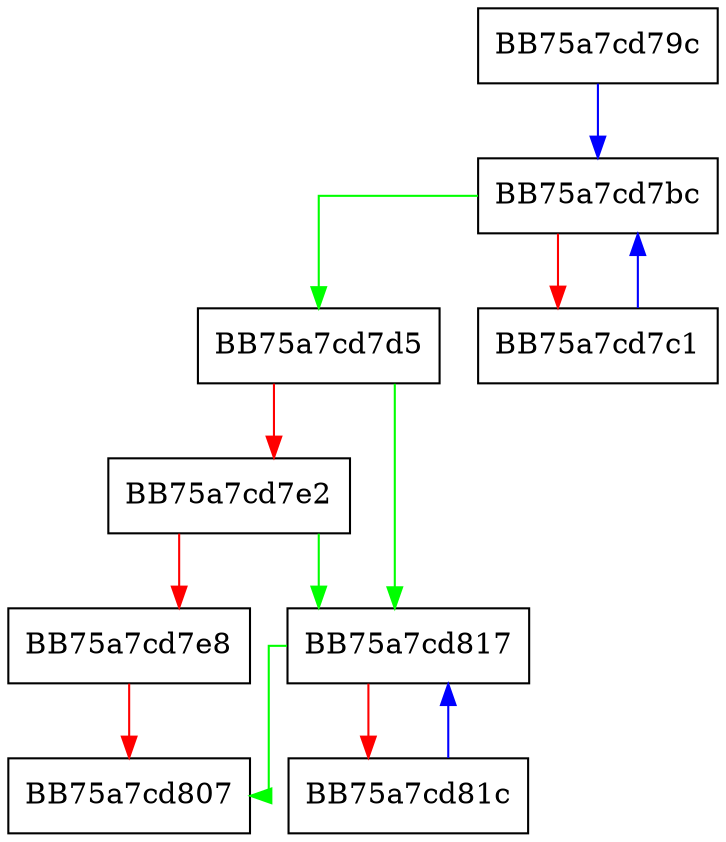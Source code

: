 digraph _Erase {
  node [shape="box"];
  graph [splines=ortho];
  BB75a7cd79c -> BB75a7cd7bc [color="blue"];
  BB75a7cd7bc -> BB75a7cd7d5 [color="green"];
  BB75a7cd7bc -> BB75a7cd7c1 [color="red"];
  BB75a7cd7c1 -> BB75a7cd7bc [color="blue"];
  BB75a7cd7d5 -> BB75a7cd817 [color="green"];
  BB75a7cd7d5 -> BB75a7cd7e2 [color="red"];
  BB75a7cd7e2 -> BB75a7cd817 [color="green"];
  BB75a7cd7e2 -> BB75a7cd7e8 [color="red"];
  BB75a7cd7e8 -> BB75a7cd807 [color="red"];
  BB75a7cd817 -> BB75a7cd807 [color="green"];
  BB75a7cd817 -> BB75a7cd81c [color="red"];
  BB75a7cd81c -> BB75a7cd817 [color="blue"];
}